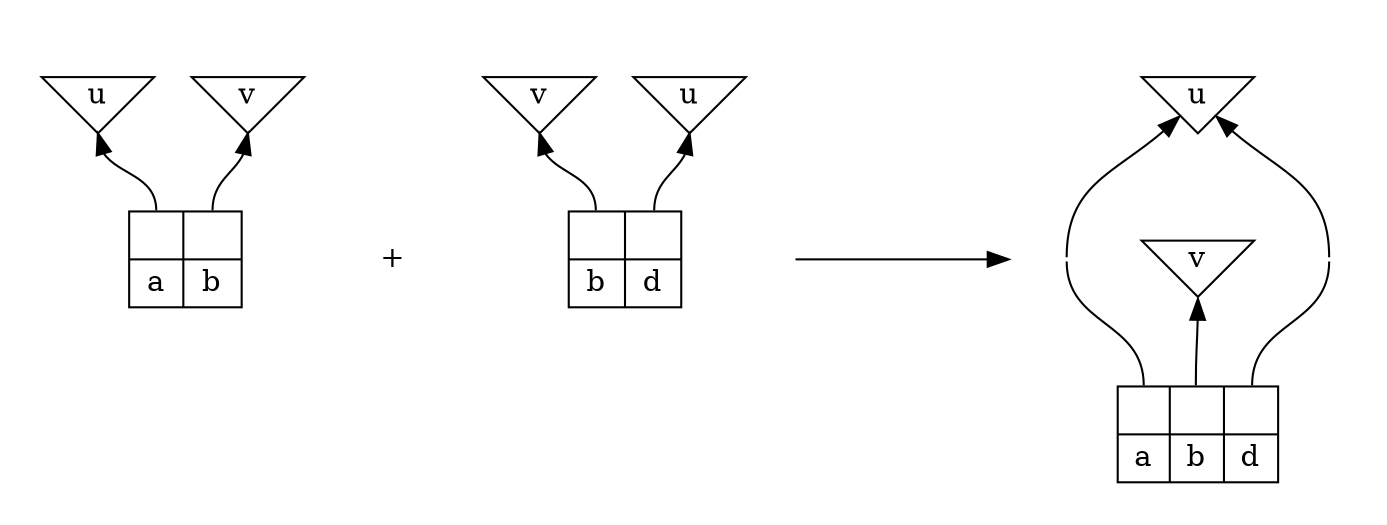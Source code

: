 digraph "" {
    graph[dpi="60";compound="true"];

    subgraph clusterA {
        label="";
        color="invis";
        {   rank="same";
            node[shape="invtriangle";margin="0.01,0.01"];
            A_u1[label="u"];
            A_v1[label="v"];
        }

        A_left[shape="record";label="{<a> | a} | {<b> | b}"];

        {   edge[dir="back"];
            A_u1:s -> A_left:a:n;
            A_v1:s -> A_left:b:n;
        }
    }

    subgraph AB {
        temp0[color="invis";shape="point";label=""];
        temp1[shape="none";label="+"];
        temp0 -> temp1[style="invisible";dir="none"];
    }

    subgraph clusterB {
        label="";
        color="invis";
        {   rank="same";
            node[shape="invtriangle";margin="0.01,0.01"];
            A_w1[label="v"];
            A_x1[label="u"];
        }

        A_right[shape="record";label="{<b> | b} | {<d> | d}"];

        {   edge[dir="back"];
            A_w1:s -> A_right:b:n;
            A_x1:s -> A_right:d:n;
        }
    }

    subgraph BC {
        node[color="invis";shape="point"];
        temp2a;
        {   rank="same";
            temp2b;
            temp2c;
        }

        temp2a -> temp2b[style="invisible";dir="none"];
        temp2a -> temp2c[style="invisible";dir="none"];
        temp2b -> temp2c[constraint="false";label="wwwwwww";fontcolor="invis"];
    }

    subgraph clusterC {
        label="";
        color="invis";
        subgraph clusterSubC {
            node[group="";shape="invtriangle";margin="0.01,0.01"];
            A_u2[label="u"];
            {   rank="same";
                A_ut1[color="invis";shape="point";width="0.00000001"];
                A_v2[label="v"];
                A_ut2[color="invis";shape="point";width="0.00000001"];
            }

            A_ut1 -> A_v2 -> A_ut2[style="invisible",dir="none"];
            A_u2 -> A_v2[style="invisible",dir="none"];
        }

        A_result[shape="record";label="{<a> | a} | {<b> | b} | {<d> | d}"];

        {   edge[dir="back"];
            A_u2:sw -> A_ut1:n;
            A_v2:s -> A_result:b:n;
            A_u2:se -> A_ut2:n;
            A_v2:s -> A_result:n[style="invisible",dir="none"];
        }

        {   edge[dir="none";constraint="false"];
            A_ut1:s -> A_result:a:n;
            A_ut2:s -> A_result:d:n;
        }
    }
}
